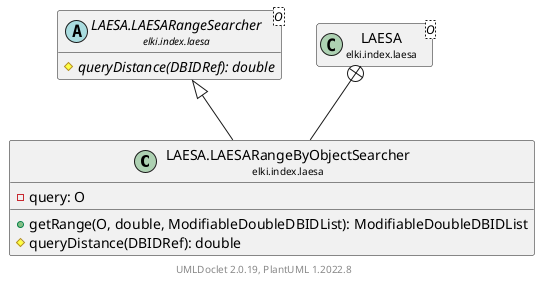 @startuml
    remove .*\.(Instance|Par|Parameterizer|Factory)$
    set namespaceSeparator none
    hide empty fields
    hide empty methods

    class "<size:14>LAESA.LAESARangeByObjectSearcher\n<size:10>elki.index.laesa" as elki.index.laesa.LAESA.LAESARangeByObjectSearcher [[LAESA.LAESARangeByObjectSearcher.html]] {
        -query: O
        +getRange(O, double, ModifiableDoubleDBIDList): ModifiableDoubleDBIDList
        #queryDistance(DBIDRef): double
    }

    abstract class "<size:14>LAESA.LAESARangeSearcher\n<size:10>elki.index.laesa" as elki.index.laesa.LAESA.LAESARangeSearcher<O> [[LAESA.LAESARangeSearcher.html]] {
        {abstract} #queryDistance(DBIDRef): double
    }
    class "<size:14>LAESA\n<size:10>elki.index.laesa" as elki.index.laesa.LAESA<O> [[LAESA.html]]

    elki.index.laesa.LAESA.LAESARangeSearcher <|-- elki.index.laesa.LAESA.LAESARangeByObjectSearcher
    elki.index.laesa.LAESA +-- elki.index.laesa.LAESA.LAESARangeByObjectSearcher

    center footer UMLDoclet 2.0.19, PlantUML 1.2022.8
@enduml

